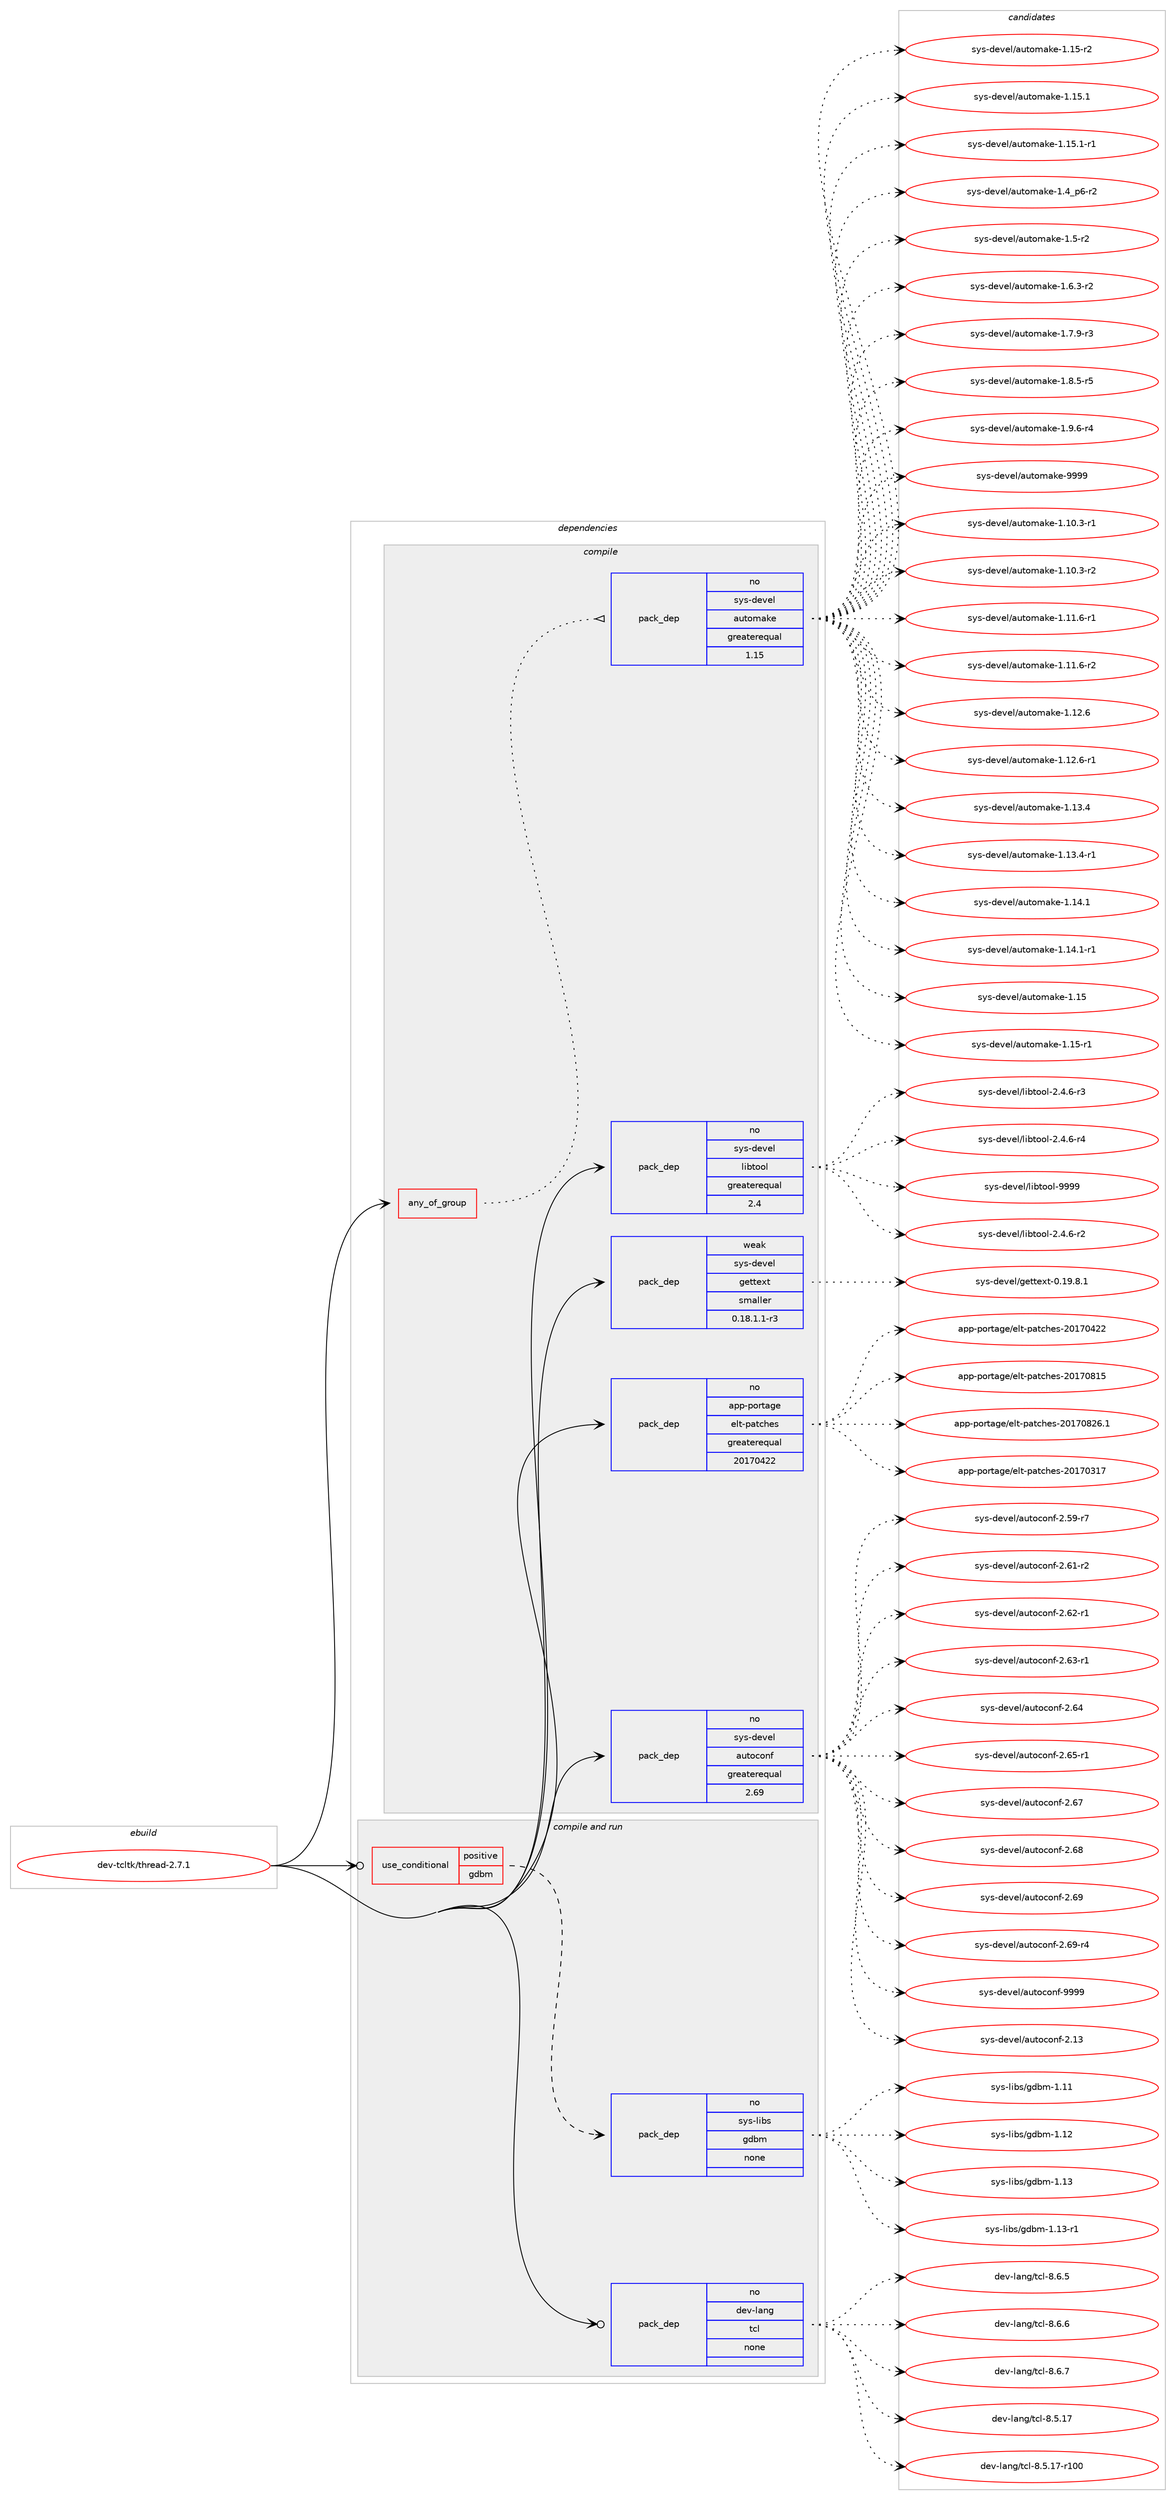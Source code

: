digraph prolog {

# *************
# Graph options
# *************

newrank=true;
concentrate=true;
compound=true;
graph [rankdir=LR,fontname=Helvetica,fontsize=10,ranksep=1.5];#, ranksep=2.5, nodesep=0.2];
edge  [arrowhead=vee];
node  [fontname=Helvetica,fontsize=10];

# **********
# The ebuild
# **********

subgraph cluster_leftcol {
color=gray;
rank=same;
label=<<i>ebuild</i>>;
id [label="dev-tcltk/thread-2.7.1", color=red, width=4, href="../dev-tcltk/thread-2.7.1.svg"];
}

# ****************
# The dependencies
# ****************

subgraph cluster_midcol {
color=gray;
label=<<i>dependencies</i>>;
subgraph cluster_compile {
fillcolor="#eeeeee";
style=filled;
label=<<i>compile</i>>;
subgraph any4106 {
dependency279310 [label=<<TABLE BORDER="0" CELLBORDER="1" CELLSPACING="0" CELLPADDING="4"><TR><TD CELLPADDING="10">any_of_group</TD></TR></TABLE>>, shape=none, color=red];subgraph pack198051 {
dependency279311 [label=<<TABLE BORDER="0" CELLBORDER="1" CELLSPACING="0" CELLPADDING="4" WIDTH="220"><TR><TD ROWSPAN="6" CELLPADDING="30">pack_dep</TD></TR><TR><TD WIDTH="110">no</TD></TR><TR><TD>sys-devel</TD></TR><TR><TD>automake</TD></TR><TR><TD>greaterequal</TD></TR><TR><TD>1.15</TD></TR></TABLE>>, shape=none, color=blue];
}
dependency279310:e -> dependency279311:w [weight=20,style="dotted",arrowhead="oinv"];
}
id:e -> dependency279310:w [weight=20,style="solid",arrowhead="vee"];
subgraph pack198052 {
dependency279312 [label=<<TABLE BORDER="0" CELLBORDER="1" CELLSPACING="0" CELLPADDING="4" WIDTH="220"><TR><TD ROWSPAN="6" CELLPADDING="30">pack_dep</TD></TR><TR><TD WIDTH="110">no</TD></TR><TR><TD>app-portage</TD></TR><TR><TD>elt-patches</TD></TR><TR><TD>greaterequal</TD></TR><TR><TD>20170422</TD></TR></TABLE>>, shape=none, color=blue];
}
id:e -> dependency279312:w [weight=20,style="solid",arrowhead="vee"];
subgraph pack198053 {
dependency279313 [label=<<TABLE BORDER="0" CELLBORDER="1" CELLSPACING="0" CELLPADDING="4" WIDTH="220"><TR><TD ROWSPAN="6" CELLPADDING="30">pack_dep</TD></TR><TR><TD WIDTH="110">no</TD></TR><TR><TD>sys-devel</TD></TR><TR><TD>autoconf</TD></TR><TR><TD>greaterequal</TD></TR><TR><TD>2.69</TD></TR></TABLE>>, shape=none, color=blue];
}
id:e -> dependency279313:w [weight=20,style="solid",arrowhead="vee"];
subgraph pack198054 {
dependency279314 [label=<<TABLE BORDER="0" CELLBORDER="1" CELLSPACING="0" CELLPADDING="4" WIDTH="220"><TR><TD ROWSPAN="6" CELLPADDING="30">pack_dep</TD></TR><TR><TD WIDTH="110">no</TD></TR><TR><TD>sys-devel</TD></TR><TR><TD>libtool</TD></TR><TR><TD>greaterequal</TD></TR><TR><TD>2.4</TD></TR></TABLE>>, shape=none, color=blue];
}
id:e -> dependency279314:w [weight=20,style="solid",arrowhead="vee"];
subgraph pack198055 {
dependency279315 [label=<<TABLE BORDER="0" CELLBORDER="1" CELLSPACING="0" CELLPADDING="4" WIDTH="220"><TR><TD ROWSPAN="6" CELLPADDING="30">pack_dep</TD></TR><TR><TD WIDTH="110">weak</TD></TR><TR><TD>sys-devel</TD></TR><TR><TD>gettext</TD></TR><TR><TD>smaller</TD></TR><TR><TD>0.18.1.1-r3</TD></TR></TABLE>>, shape=none, color=blue];
}
id:e -> dependency279315:w [weight=20,style="solid",arrowhead="vee"];
}
subgraph cluster_compileandrun {
fillcolor="#eeeeee";
style=filled;
label=<<i>compile and run</i>>;
subgraph cond77105 {
dependency279316 [label=<<TABLE BORDER="0" CELLBORDER="1" CELLSPACING="0" CELLPADDING="4"><TR><TD ROWSPAN="3" CELLPADDING="10">use_conditional</TD></TR><TR><TD>positive</TD></TR><TR><TD>gdbm</TD></TR></TABLE>>, shape=none, color=red];
subgraph pack198056 {
dependency279317 [label=<<TABLE BORDER="0" CELLBORDER="1" CELLSPACING="0" CELLPADDING="4" WIDTH="220"><TR><TD ROWSPAN="6" CELLPADDING="30">pack_dep</TD></TR><TR><TD WIDTH="110">no</TD></TR><TR><TD>sys-libs</TD></TR><TR><TD>gdbm</TD></TR><TR><TD>none</TD></TR><TR><TD></TD></TR></TABLE>>, shape=none, color=blue];
}
dependency279316:e -> dependency279317:w [weight=20,style="dashed",arrowhead="vee"];
}
id:e -> dependency279316:w [weight=20,style="solid",arrowhead="odotvee"];
subgraph pack198057 {
dependency279318 [label=<<TABLE BORDER="0" CELLBORDER="1" CELLSPACING="0" CELLPADDING="4" WIDTH="220"><TR><TD ROWSPAN="6" CELLPADDING="30">pack_dep</TD></TR><TR><TD WIDTH="110">no</TD></TR><TR><TD>dev-lang</TD></TR><TR><TD>tcl</TD></TR><TR><TD>none</TD></TR><TR><TD></TD></TR></TABLE>>, shape=none, color=blue];
}
id:e -> dependency279318:w [weight=20,style="solid",arrowhead="odotvee"];
}
subgraph cluster_run {
fillcolor="#eeeeee";
style=filled;
label=<<i>run</i>>;
}
}

# **************
# The candidates
# **************

subgraph cluster_choices {
rank=same;
color=gray;
label=<<i>candidates</i>>;

subgraph choice198051 {
color=black;
nodesep=1;
choice11512111545100101118101108479711711611110997107101454946494846514511449 [label="sys-devel/automake-1.10.3-r1", color=red, width=4,href="../sys-devel/automake-1.10.3-r1.svg"];
choice11512111545100101118101108479711711611110997107101454946494846514511450 [label="sys-devel/automake-1.10.3-r2", color=red, width=4,href="../sys-devel/automake-1.10.3-r2.svg"];
choice11512111545100101118101108479711711611110997107101454946494946544511449 [label="sys-devel/automake-1.11.6-r1", color=red, width=4,href="../sys-devel/automake-1.11.6-r1.svg"];
choice11512111545100101118101108479711711611110997107101454946494946544511450 [label="sys-devel/automake-1.11.6-r2", color=red, width=4,href="../sys-devel/automake-1.11.6-r2.svg"];
choice1151211154510010111810110847971171161111099710710145494649504654 [label="sys-devel/automake-1.12.6", color=red, width=4,href="../sys-devel/automake-1.12.6.svg"];
choice11512111545100101118101108479711711611110997107101454946495046544511449 [label="sys-devel/automake-1.12.6-r1", color=red, width=4,href="../sys-devel/automake-1.12.6-r1.svg"];
choice1151211154510010111810110847971171161111099710710145494649514652 [label="sys-devel/automake-1.13.4", color=red, width=4,href="../sys-devel/automake-1.13.4.svg"];
choice11512111545100101118101108479711711611110997107101454946495146524511449 [label="sys-devel/automake-1.13.4-r1", color=red, width=4,href="../sys-devel/automake-1.13.4-r1.svg"];
choice1151211154510010111810110847971171161111099710710145494649524649 [label="sys-devel/automake-1.14.1", color=red, width=4,href="../sys-devel/automake-1.14.1.svg"];
choice11512111545100101118101108479711711611110997107101454946495246494511449 [label="sys-devel/automake-1.14.1-r1", color=red, width=4,href="../sys-devel/automake-1.14.1-r1.svg"];
choice115121115451001011181011084797117116111109971071014549464953 [label="sys-devel/automake-1.15", color=red, width=4,href="../sys-devel/automake-1.15.svg"];
choice1151211154510010111810110847971171161111099710710145494649534511449 [label="sys-devel/automake-1.15-r1", color=red, width=4,href="../sys-devel/automake-1.15-r1.svg"];
choice1151211154510010111810110847971171161111099710710145494649534511450 [label="sys-devel/automake-1.15-r2", color=red, width=4,href="../sys-devel/automake-1.15-r2.svg"];
choice1151211154510010111810110847971171161111099710710145494649534649 [label="sys-devel/automake-1.15.1", color=red, width=4,href="../sys-devel/automake-1.15.1.svg"];
choice11512111545100101118101108479711711611110997107101454946495346494511449 [label="sys-devel/automake-1.15.1-r1", color=red, width=4,href="../sys-devel/automake-1.15.1-r1.svg"];
choice115121115451001011181011084797117116111109971071014549465295112544511450 [label="sys-devel/automake-1.4_p6-r2", color=red, width=4,href="../sys-devel/automake-1.4_p6-r2.svg"];
choice11512111545100101118101108479711711611110997107101454946534511450 [label="sys-devel/automake-1.5-r2", color=red, width=4,href="../sys-devel/automake-1.5-r2.svg"];
choice115121115451001011181011084797117116111109971071014549465446514511450 [label="sys-devel/automake-1.6.3-r2", color=red, width=4,href="../sys-devel/automake-1.6.3-r2.svg"];
choice115121115451001011181011084797117116111109971071014549465546574511451 [label="sys-devel/automake-1.7.9-r3", color=red, width=4,href="../sys-devel/automake-1.7.9-r3.svg"];
choice115121115451001011181011084797117116111109971071014549465646534511453 [label="sys-devel/automake-1.8.5-r5", color=red, width=4,href="../sys-devel/automake-1.8.5-r5.svg"];
choice115121115451001011181011084797117116111109971071014549465746544511452 [label="sys-devel/automake-1.9.6-r4", color=red, width=4,href="../sys-devel/automake-1.9.6-r4.svg"];
choice115121115451001011181011084797117116111109971071014557575757 [label="sys-devel/automake-9999", color=red, width=4,href="../sys-devel/automake-9999.svg"];
dependency279311:e -> choice11512111545100101118101108479711711611110997107101454946494846514511449:w [style=dotted,weight="100"];
dependency279311:e -> choice11512111545100101118101108479711711611110997107101454946494846514511450:w [style=dotted,weight="100"];
dependency279311:e -> choice11512111545100101118101108479711711611110997107101454946494946544511449:w [style=dotted,weight="100"];
dependency279311:e -> choice11512111545100101118101108479711711611110997107101454946494946544511450:w [style=dotted,weight="100"];
dependency279311:e -> choice1151211154510010111810110847971171161111099710710145494649504654:w [style=dotted,weight="100"];
dependency279311:e -> choice11512111545100101118101108479711711611110997107101454946495046544511449:w [style=dotted,weight="100"];
dependency279311:e -> choice1151211154510010111810110847971171161111099710710145494649514652:w [style=dotted,weight="100"];
dependency279311:e -> choice11512111545100101118101108479711711611110997107101454946495146524511449:w [style=dotted,weight="100"];
dependency279311:e -> choice1151211154510010111810110847971171161111099710710145494649524649:w [style=dotted,weight="100"];
dependency279311:e -> choice11512111545100101118101108479711711611110997107101454946495246494511449:w [style=dotted,weight="100"];
dependency279311:e -> choice115121115451001011181011084797117116111109971071014549464953:w [style=dotted,weight="100"];
dependency279311:e -> choice1151211154510010111810110847971171161111099710710145494649534511449:w [style=dotted,weight="100"];
dependency279311:e -> choice1151211154510010111810110847971171161111099710710145494649534511450:w [style=dotted,weight="100"];
dependency279311:e -> choice1151211154510010111810110847971171161111099710710145494649534649:w [style=dotted,weight="100"];
dependency279311:e -> choice11512111545100101118101108479711711611110997107101454946495346494511449:w [style=dotted,weight="100"];
dependency279311:e -> choice115121115451001011181011084797117116111109971071014549465295112544511450:w [style=dotted,weight="100"];
dependency279311:e -> choice11512111545100101118101108479711711611110997107101454946534511450:w [style=dotted,weight="100"];
dependency279311:e -> choice115121115451001011181011084797117116111109971071014549465446514511450:w [style=dotted,weight="100"];
dependency279311:e -> choice115121115451001011181011084797117116111109971071014549465546574511451:w [style=dotted,weight="100"];
dependency279311:e -> choice115121115451001011181011084797117116111109971071014549465646534511453:w [style=dotted,weight="100"];
dependency279311:e -> choice115121115451001011181011084797117116111109971071014549465746544511452:w [style=dotted,weight="100"];
dependency279311:e -> choice115121115451001011181011084797117116111109971071014557575757:w [style=dotted,weight="100"];
}
subgraph choice198052 {
color=black;
nodesep=1;
choice97112112451121111141169710310147101108116451129711699104101115455048495548514955 [label="app-portage/elt-patches-20170317", color=red, width=4,href="../app-portage/elt-patches-20170317.svg"];
choice97112112451121111141169710310147101108116451129711699104101115455048495548525050 [label="app-portage/elt-patches-20170422", color=red, width=4,href="../app-portage/elt-patches-20170422.svg"];
choice97112112451121111141169710310147101108116451129711699104101115455048495548564953 [label="app-portage/elt-patches-20170815", color=red, width=4,href="../app-portage/elt-patches-20170815.svg"];
choice971121124511211111411697103101471011081164511297116991041011154550484955485650544649 [label="app-portage/elt-patches-20170826.1", color=red, width=4,href="../app-portage/elt-patches-20170826.1.svg"];
dependency279312:e -> choice97112112451121111141169710310147101108116451129711699104101115455048495548514955:w [style=dotted,weight="100"];
dependency279312:e -> choice97112112451121111141169710310147101108116451129711699104101115455048495548525050:w [style=dotted,weight="100"];
dependency279312:e -> choice97112112451121111141169710310147101108116451129711699104101115455048495548564953:w [style=dotted,weight="100"];
dependency279312:e -> choice971121124511211111411697103101471011081164511297116991041011154550484955485650544649:w [style=dotted,weight="100"];
}
subgraph choice198053 {
color=black;
nodesep=1;
choice115121115451001011181011084797117116111991111101024550464951 [label="sys-devel/autoconf-2.13", color=red, width=4,href="../sys-devel/autoconf-2.13.svg"];
choice1151211154510010111810110847971171161119911111010245504653574511455 [label="sys-devel/autoconf-2.59-r7", color=red, width=4,href="../sys-devel/autoconf-2.59-r7.svg"];
choice1151211154510010111810110847971171161119911111010245504654494511450 [label="sys-devel/autoconf-2.61-r2", color=red, width=4,href="../sys-devel/autoconf-2.61-r2.svg"];
choice1151211154510010111810110847971171161119911111010245504654504511449 [label="sys-devel/autoconf-2.62-r1", color=red, width=4,href="../sys-devel/autoconf-2.62-r1.svg"];
choice1151211154510010111810110847971171161119911111010245504654514511449 [label="sys-devel/autoconf-2.63-r1", color=red, width=4,href="../sys-devel/autoconf-2.63-r1.svg"];
choice115121115451001011181011084797117116111991111101024550465452 [label="sys-devel/autoconf-2.64", color=red, width=4,href="../sys-devel/autoconf-2.64.svg"];
choice1151211154510010111810110847971171161119911111010245504654534511449 [label="sys-devel/autoconf-2.65-r1", color=red, width=4,href="../sys-devel/autoconf-2.65-r1.svg"];
choice115121115451001011181011084797117116111991111101024550465455 [label="sys-devel/autoconf-2.67", color=red, width=4,href="../sys-devel/autoconf-2.67.svg"];
choice115121115451001011181011084797117116111991111101024550465456 [label="sys-devel/autoconf-2.68", color=red, width=4,href="../sys-devel/autoconf-2.68.svg"];
choice115121115451001011181011084797117116111991111101024550465457 [label="sys-devel/autoconf-2.69", color=red, width=4,href="../sys-devel/autoconf-2.69.svg"];
choice1151211154510010111810110847971171161119911111010245504654574511452 [label="sys-devel/autoconf-2.69-r4", color=red, width=4,href="../sys-devel/autoconf-2.69-r4.svg"];
choice115121115451001011181011084797117116111991111101024557575757 [label="sys-devel/autoconf-9999", color=red, width=4,href="../sys-devel/autoconf-9999.svg"];
dependency279313:e -> choice115121115451001011181011084797117116111991111101024550464951:w [style=dotted,weight="100"];
dependency279313:e -> choice1151211154510010111810110847971171161119911111010245504653574511455:w [style=dotted,weight="100"];
dependency279313:e -> choice1151211154510010111810110847971171161119911111010245504654494511450:w [style=dotted,weight="100"];
dependency279313:e -> choice1151211154510010111810110847971171161119911111010245504654504511449:w [style=dotted,weight="100"];
dependency279313:e -> choice1151211154510010111810110847971171161119911111010245504654514511449:w [style=dotted,weight="100"];
dependency279313:e -> choice115121115451001011181011084797117116111991111101024550465452:w [style=dotted,weight="100"];
dependency279313:e -> choice1151211154510010111810110847971171161119911111010245504654534511449:w [style=dotted,weight="100"];
dependency279313:e -> choice115121115451001011181011084797117116111991111101024550465455:w [style=dotted,weight="100"];
dependency279313:e -> choice115121115451001011181011084797117116111991111101024550465456:w [style=dotted,weight="100"];
dependency279313:e -> choice115121115451001011181011084797117116111991111101024550465457:w [style=dotted,weight="100"];
dependency279313:e -> choice1151211154510010111810110847971171161119911111010245504654574511452:w [style=dotted,weight="100"];
dependency279313:e -> choice115121115451001011181011084797117116111991111101024557575757:w [style=dotted,weight="100"];
}
subgraph choice198054 {
color=black;
nodesep=1;
choice1151211154510010111810110847108105981161111111084550465246544511450 [label="sys-devel/libtool-2.4.6-r2", color=red, width=4,href="../sys-devel/libtool-2.4.6-r2.svg"];
choice1151211154510010111810110847108105981161111111084550465246544511451 [label="sys-devel/libtool-2.4.6-r3", color=red, width=4,href="../sys-devel/libtool-2.4.6-r3.svg"];
choice1151211154510010111810110847108105981161111111084550465246544511452 [label="sys-devel/libtool-2.4.6-r4", color=red, width=4,href="../sys-devel/libtool-2.4.6-r4.svg"];
choice1151211154510010111810110847108105981161111111084557575757 [label="sys-devel/libtool-9999", color=red, width=4,href="../sys-devel/libtool-9999.svg"];
dependency279314:e -> choice1151211154510010111810110847108105981161111111084550465246544511450:w [style=dotted,weight="100"];
dependency279314:e -> choice1151211154510010111810110847108105981161111111084550465246544511451:w [style=dotted,weight="100"];
dependency279314:e -> choice1151211154510010111810110847108105981161111111084550465246544511452:w [style=dotted,weight="100"];
dependency279314:e -> choice1151211154510010111810110847108105981161111111084557575757:w [style=dotted,weight="100"];
}
subgraph choice198055 {
color=black;
nodesep=1;
choice1151211154510010111810110847103101116116101120116454846495746564649 [label="sys-devel/gettext-0.19.8.1", color=red, width=4,href="../sys-devel/gettext-0.19.8.1.svg"];
dependency279315:e -> choice1151211154510010111810110847103101116116101120116454846495746564649:w [style=dotted,weight="100"];
}
subgraph choice198056 {
color=black;
nodesep=1;
choice115121115451081059811547103100981094549464949 [label="sys-libs/gdbm-1.11", color=red, width=4,href="../sys-libs/gdbm-1.11.svg"];
choice115121115451081059811547103100981094549464950 [label="sys-libs/gdbm-1.12", color=red, width=4,href="../sys-libs/gdbm-1.12.svg"];
choice115121115451081059811547103100981094549464951 [label="sys-libs/gdbm-1.13", color=red, width=4,href="../sys-libs/gdbm-1.13.svg"];
choice1151211154510810598115471031009810945494649514511449 [label="sys-libs/gdbm-1.13-r1", color=red, width=4,href="../sys-libs/gdbm-1.13-r1.svg"];
dependency279317:e -> choice115121115451081059811547103100981094549464949:w [style=dotted,weight="100"];
dependency279317:e -> choice115121115451081059811547103100981094549464950:w [style=dotted,weight="100"];
dependency279317:e -> choice115121115451081059811547103100981094549464951:w [style=dotted,weight="100"];
dependency279317:e -> choice1151211154510810598115471031009810945494649514511449:w [style=dotted,weight="100"];
}
subgraph choice198057 {
color=black;
nodesep=1;
choice1001011184510897110103471169910845564653464955 [label="dev-lang/tcl-8.5.17", color=red, width=4,href="../dev-lang/tcl-8.5.17.svg"];
choice100101118451089711010347116991084556465346495545114494848 [label="dev-lang/tcl-8.5.17-r100", color=red, width=4,href="../dev-lang/tcl-8.5.17-r100.svg"];
choice10010111845108971101034711699108455646544653 [label="dev-lang/tcl-8.6.5", color=red, width=4,href="../dev-lang/tcl-8.6.5.svg"];
choice10010111845108971101034711699108455646544654 [label="dev-lang/tcl-8.6.6", color=red, width=4,href="../dev-lang/tcl-8.6.6.svg"];
choice10010111845108971101034711699108455646544655 [label="dev-lang/tcl-8.6.7", color=red, width=4,href="../dev-lang/tcl-8.6.7.svg"];
dependency279318:e -> choice1001011184510897110103471169910845564653464955:w [style=dotted,weight="100"];
dependency279318:e -> choice100101118451089711010347116991084556465346495545114494848:w [style=dotted,weight="100"];
dependency279318:e -> choice10010111845108971101034711699108455646544653:w [style=dotted,weight="100"];
dependency279318:e -> choice10010111845108971101034711699108455646544654:w [style=dotted,weight="100"];
dependency279318:e -> choice10010111845108971101034711699108455646544655:w [style=dotted,weight="100"];
}
}

}
